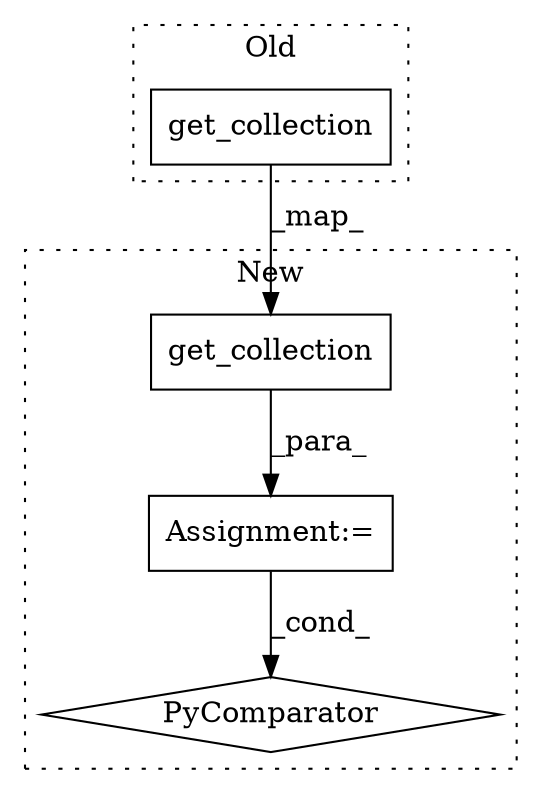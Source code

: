 digraph G {
subgraph cluster0 {
1 [label="get_collection" a="32" s="5237,5305" l="15,1" shape="box"];
label = "Old";
style="dotted";
}
subgraph cluster1 {
2 [label="get_collection" a="32" s="4261,4329" l="15,1" shape="box"];
3 [label="Assignment:=" a="7" s="4541" l="46" shape="box"];
4 [label="PyComparator" a="113" s="4541" l="46" shape="diamond"];
label = "New";
style="dotted";
}
1 -> 2 [label="_map_"];
2 -> 3 [label="_para_"];
3 -> 4 [label="_cond_"];
}